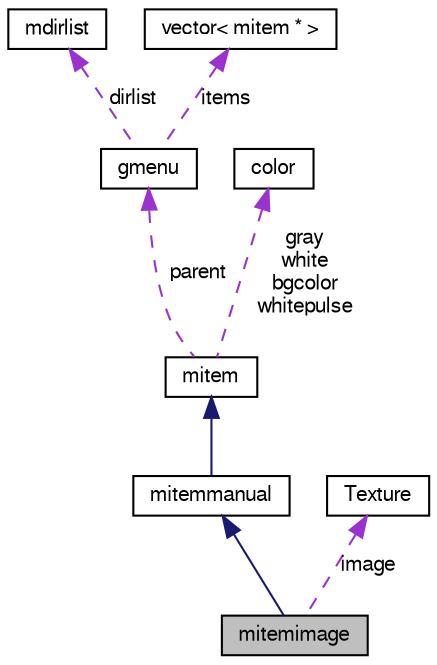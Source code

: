 digraph G
{
  edge [fontname="FreeSans",fontsize="10",labelfontname="FreeSans",labelfontsize="10"];
  node [fontname="FreeSans",fontsize="10",shape=record];
  Node1 [label="mitemimage",height=0.2,width=0.4,color="black", fillcolor="grey75", style="filled" fontcolor="black"];
  Node2 -> Node1 [dir=back,color="midnightblue",fontsize="10",style="solid",fontname="FreeSans"];
  Node2 [label="mitemmanual",height=0.2,width=0.4,color="black", fillcolor="white", style="filled",URL="$structmitemmanual.html"];
  Node3 -> Node2 [dir=back,color="midnightblue",fontsize="10",style="solid",fontname="FreeSans"];
  Node3 [label="mitem",height=0.2,width=0.4,color="black", fillcolor="white", style="filled",URL="$structmitem.html"];
  Node4 -> Node3 [dir=back,color="darkorchid3",fontsize="10",style="dashed",label="parent",fontname="FreeSans"];
  Node4 [label="gmenu",height=0.2,width=0.4,color="black", fillcolor="white", style="filled",URL="$structgmenu.html"];
  Node5 -> Node4 [dir=back,color="darkorchid3",fontsize="10",style="dashed",label="dirlist",fontname="FreeSans"];
  Node5 [label="mdirlist",height=0.2,width=0.4,color="black", fillcolor="white", style="filled",URL="$structmdirlist.html"];
  Node6 -> Node4 [dir=back,color="darkorchid3",fontsize="10",style="dashed",label="items",fontname="FreeSans"];
  Node6 [label="vector\< mitem * \>",height=0.2,width=0.4,color="black", fillcolor="white", style="filled",URL="$structvector.html"];
  Node7 -> Node3 [dir=back,color="darkorchid3",fontsize="10",style="dashed",label="gray\nwhite\nbgcolor\nwhitepulse",fontname="FreeSans"];
  Node7 [label="color",height=0.2,width=0.4,color="black", fillcolor="white", style="filled",URL="$structcolor.html"];
  Node8 -> Node1 [dir=back,color="darkorchid3",fontsize="10",style="dashed",label="image",fontname="FreeSans"];
  Node8 [label="Texture",height=0.2,width=0.4,color="black", fillcolor="white", style="filled",URL="$struct_texture.html"];
}
